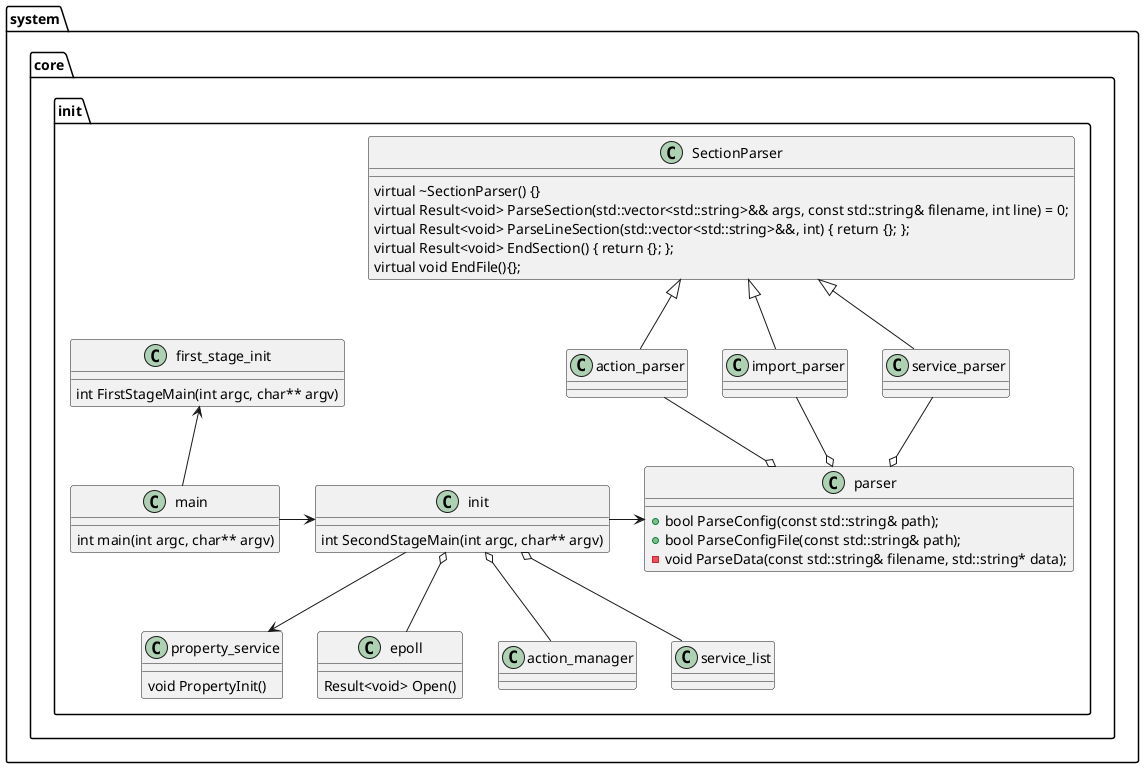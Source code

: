 @startuml

namespace system.core.init{
    class main{
        int main(int argc, char** argv)
    }

    class first_stage_init{
        int FirstStageMain(int argc, char** argv)
    }

    class init{
        int SecondStageMain(int argc, char** argv)
    }

    class property_service{
        void PropertyInit()
    }

    class epoll{
        Result<void> Open()
    }

    class action_manager

    class service_list

    first_stage_init <-- main

    main -right-> init
    init --> property_service
    init o-- epoll

    init o-- action_manager
    init o-- service_list

    init -> parser
}

namespace system.core.init{
    class parser{
        + bool ParseConfig(const std::string& path);
        + bool ParseConfigFile(const std::string& path);
        - void ParseData(const std::string& filename, std::string* data);
    }

    class service_parser
    class action_parser
    class import_parser

    class SectionParser{
        virtual ~SectionParser() {}
        virtual Result<void> ParseSection(std::vector<std::string>&& args, const std::string& filename, int line) = 0;
        virtual Result<void> ParseLineSection(std::vector<std::string>&&, int) { return {}; };
        virtual Result<void> EndSection() { return {}; };
        virtual void EndFile(){};
    }

    SectionParser <|-- service_parser
    SectionParser <|-- action_parser
    SectionParser <|-- import_parser

    service_parser --o parser
    action_parser --o parser
    import_parser --o parser
}

@enduml